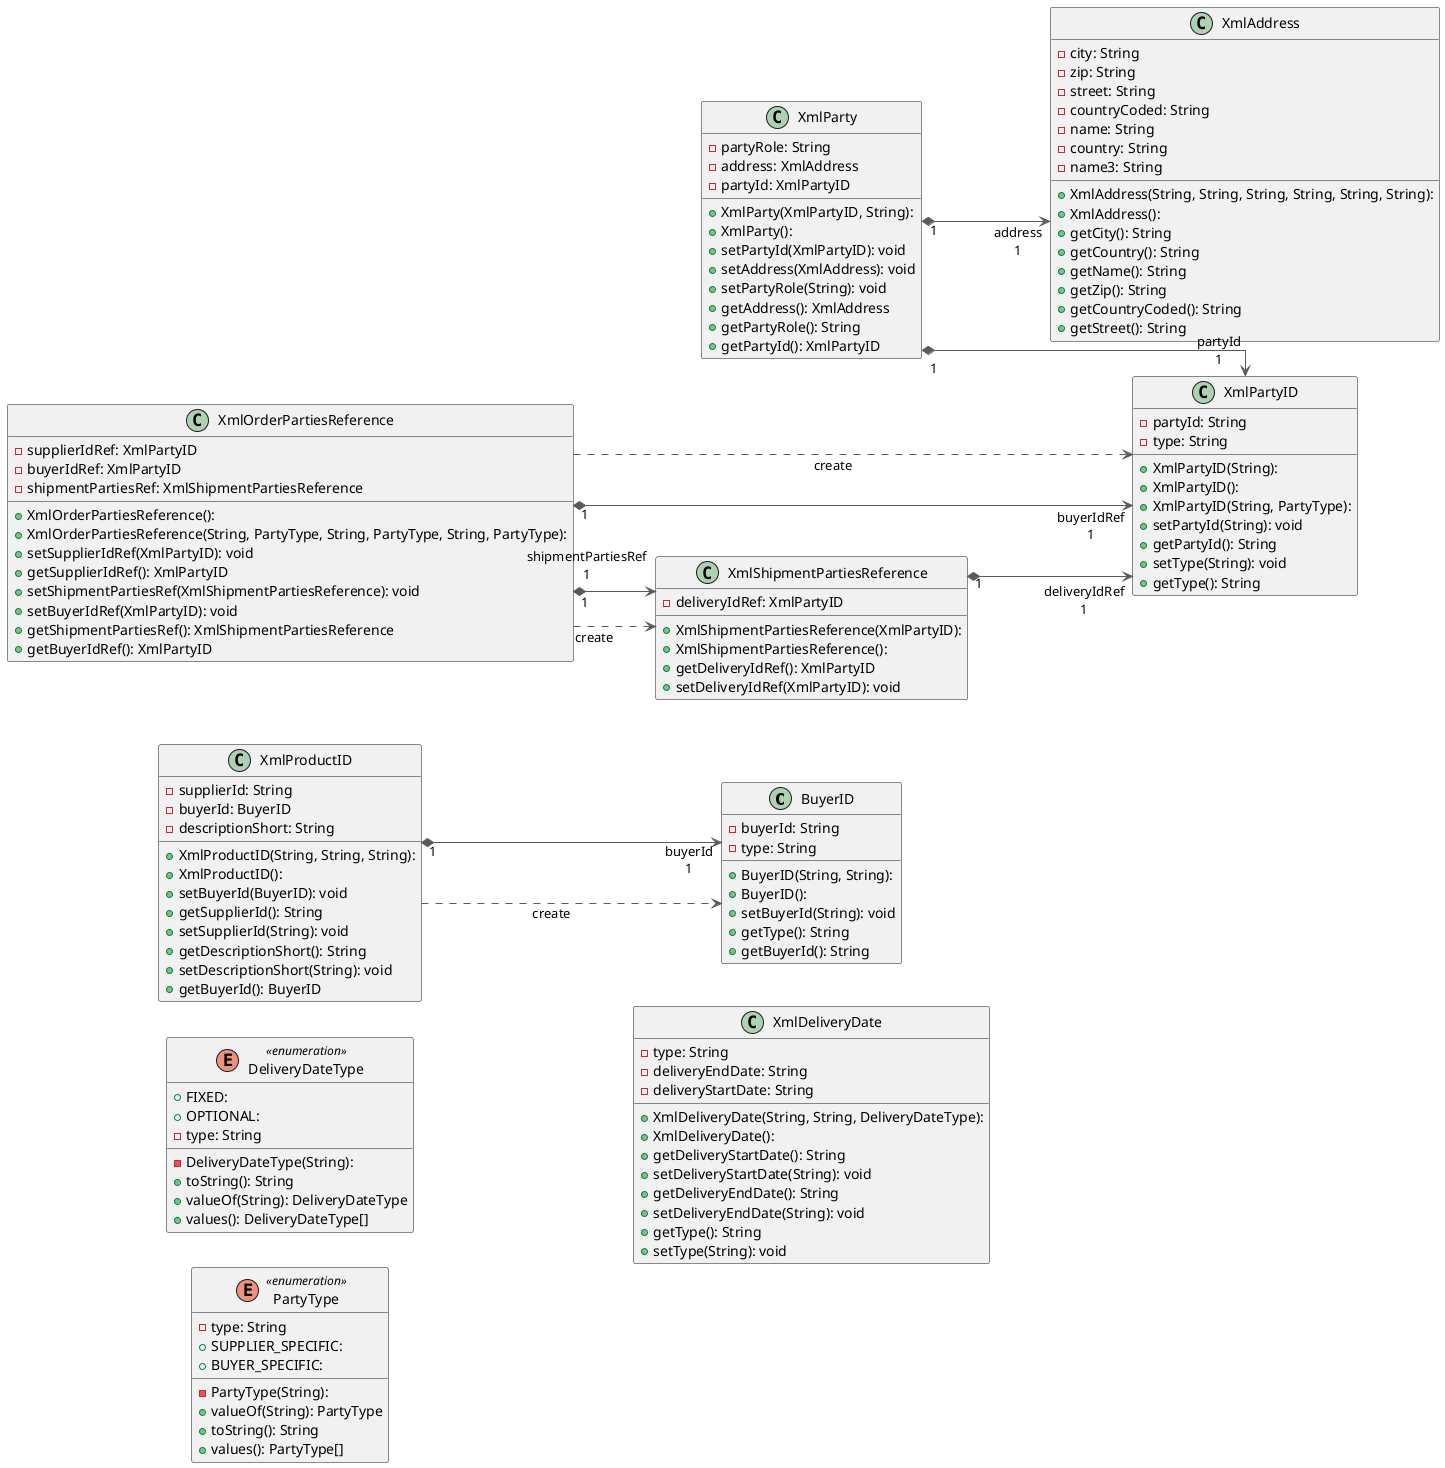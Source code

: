 @startuml

left to right direction
skinparam linetype ortho

class BuyerID {
  + BuyerID(String, String):
  + BuyerID():
  - buyerId: String
  - type: String
  + setBuyerId(String): void
  + getType(): String
  + getBuyerId(): String
}
enum DeliveryDateType << enumeration >> {
  - DeliveryDateType(String):
  + FIXED:
  + OPTIONAL:
  - type: String
  + toString(): String
  + valueOf(String): DeliveryDateType
  + values(): DeliveryDateType[]
}
enum PartyType << enumeration >> {
  - PartyType(String):
  - type: String
  + SUPPLIER_SPECIFIC:
  + BUYER_SPECIFIC:
  + valueOf(String): PartyType
  + toString(): String
  + values(): PartyType[]
}
class XmlAddress {
  + XmlAddress(String, String, String, String, String, String):
  + XmlAddress():
  - city: String
  - zip: String
  - street: String
  - countryCoded: String
  - name: String
  - country: String
  - name3: String
  + getCity(): String
  + getCountry(): String
  + getName(): String
  + getZip(): String
  + getCountryCoded(): String
  + getStreet(): String
}
class XmlDeliveryDate {
  + XmlDeliveryDate(String, String, DeliveryDateType):
  + XmlDeliveryDate():
  - type: String
  - deliveryEndDate: String
  - deliveryStartDate: String
  + getDeliveryStartDate(): String
  + setDeliveryStartDate(String): void
  + getDeliveryEndDate(): String
  + setDeliveryEndDate(String): void
  + getType(): String
  + setType(String): void
}
class XmlOrderPartiesReference {
  + XmlOrderPartiesReference():
  + XmlOrderPartiesReference(String, PartyType, String, PartyType, String, PartyType):
  - supplierIdRef: XmlPartyID
  - buyerIdRef: XmlPartyID
  - shipmentPartiesRef: XmlShipmentPartiesReference
  + setSupplierIdRef(XmlPartyID): void
  + getSupplierIdRef(): XmlPartyID
  + setShipmentPartiesRef(XmlShipmentPartiesReference): void
  + setBuyerIdRef(XmlPartyID): void
  + getShipmentPartiesRef(): XmlShipmentPartiesReference
  + getBuyerIdRef(): XmlPartyID
}
class XmlParty {
  + XmlParty(XmlPartyID, String):
  + XmlParty():
  - partyRole: String
  - address: XmlAddress
  - partyId: XmlPartyID
  + setPartyId(XmlPartyID): void
  + setAddress(XmlAddress): void
  + setPartyRole(String): void
  + getAddress(): XmlAddress
  + getPartyRole(): String
  + getPartyId(): XmlPartyID
}
class XmlPartyID {
  + XmlPartyID(String):
  + XmlPartyID():
  + XmlPartyID(String, PartyType):
  - partyId: String
  - type: String
  + setPartyId(String): void
  + getPartyId(): String
  + setType(String): void
  + getType(): String
}
class XmlProductID {
  + XmlProductID(String, String, String):
  + XmlProductID():
  - supplierId: String
  - buyerId: BuyerID
  - descriptionShort: String
  + setBuyerId(BuyerID): void
  + getSupplierId(): String
  + setSupplierId(String): void
  + getDescriptionShort(): String
  + setDescriptionShort(String): void
  + getBuyerId(): BuyerID
}
class XmlShipmentPartiesReference {
  + XmlShipmentPartiesReference(XmlPartyID):
  + XmlShipmentPartiesReference():
  - deliveryIdRef: XmlPartyID
  + getDeliveryIdRef(): XmlPartyID
  + setDeliveryIdRef(XmlPartyID): void
}

XmlOrderPartiesReference    "1" *-[#595959,plain]-> "buyerIdRef\n1" XmlPartyID
XmlOrderPartiesReference     -[#595959,dashed]->  XmlPartyID                  : "«create»"
XmlOrderPartiesReference     -[#595959,dashed]->  XmlShipmentPartiesReference : "«create»"
XmlOrderPartiesReference    "1" *-[#595959,plain]-> "shipmentPartiesRef\n1" XmlShipmentPartiesReference
XmlParty                    "1" *-[#595959,plain]-> "address\n1" XmlAddress
XmlParty                    "1" *-[#595959,plain]-> "partyId\n1" XmlPartyID
XmlProductID                 -[#595959,dashed]->  BuyerID                     : "«create»"
XmlProductID                "1" *-[#595959,plain]-> "buyerId\n1" BuyerID
XmlShipmentPartiesReference "1" *-[#595959,plain]-> "deliveryIdRef\n1" XmlPartyID
@enduml
